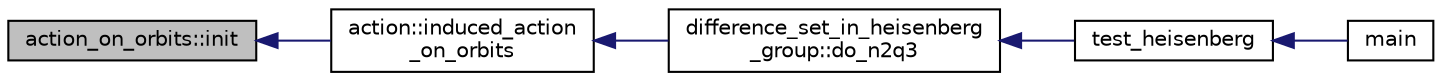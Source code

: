 digraph "action_on_orbits::init"
{
  edge [fontname="Helvetica",fontsize="10",labelfontname="Helvetica",labelfontsize="10"];
  node [fontname="Helvetica",fontsize="10",shape=record];
  rankdir="LR";
  Node228 [label="action_on_orbits::init",height=0.2,width=0.4,color="black", fillcolor="grey75", style="filled", fontcolor="black"];
  Node228 -> Node229 [dir="back",color="midnightblue",fontsize="10",style="solid",fontname="Helvetica"];
  Node229 [label="action::induced_action\l_on_orbits",height=0.2,width=0.4,color="black", fillcolor="white", style="filled",URL="$d2/d86/classaction.html#a875913e4919877fe3dcae039ce44d7d8"];
  Node229 -> Node230 [dir="back",color="midnightblue",fontsize="10",style="solid",fontname="Helvetica"];
  Node230 [label="difference_set_in_heisenberg\l_group::do_n2q3",height=0.2,width=0.4,color="black", fillcolor="white", style="filled",URL="$de/d8a/classdifference__set__in__heisenberg__group.html#aca82ff116dd5d17cfbb311e809b6d023"];
  Node230 -> Node231 [dir="back",color="midnightblue",fontsize="10",style="solid",fontname="Helvetica"];
  Node231 [label="test_heisenberg",height=0.2,width=0.4,color="black", fillcolor="white", style="filled",URL="$d7/db9/tao_8_c.html#a87d0c5c3b1f228ddbc4f326d3b662c24"];
  Node231 -> Node232 [dir="back",color="midnightblue",fontsize="10",style="solid",fontname="Helvetica"];
  Node232 [label="main",height=0.2,width=0.4,color="black", fillcolor="white", style="filled",URL="$d7/db9/tao_8_c.html#a3c04138a5bfe5d72780bb7e82a18e627"];
}

